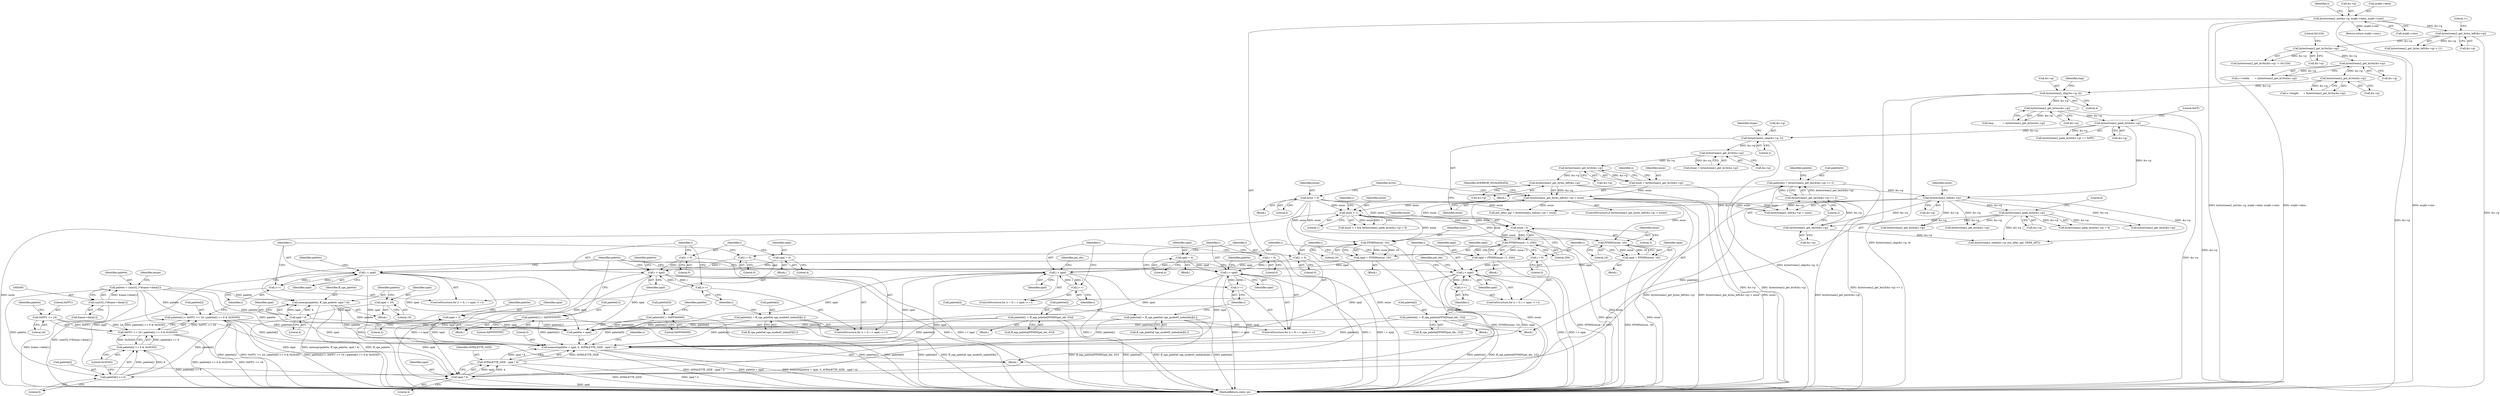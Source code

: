 digraph "0_FFmpeg_8c2ea3030af7b40a3c4275696fb5c76cdb80950a@API" {
"1000636" [label="(Call,memset(palette + npal, 0, AVPALETTE_SIZE - npal * 4))"];
"1000436" [label="(Call,palette[i] = ff_cga_palette[ cga_mode45_index[idx][i] ])"];
"1000561" [label="(Call,palette[i] |= 0xFFU << 24 | palette[i] >> 6 & 0x30303)"];
"1000570" [label="(Call,palette[i] >> 6)"];
"1000550" [label="(Call,palette[i] = bytestream2_get_be24(&s->g) << 2)"];
"1000554" [label="(Call,bytestream2_get_be24(&s->g) << 2)"];
"1000555" [label="(Call,bytestream2_get_be24(&s->g))"];
"1000409" [label="(Call,bytestream2_peek_byte(&s->g))"];
"1000384" [label="(Call,bytestream2_tell(&s->g))"];
"1000274" [label="(Call,bytestream2_get_bytes_left(&s->g))"];
"1000267" [label="(Call,bytestream2_get_le16(&s->g))"];
"1000260" [label="(Call,bytestream2_get_le16(&s->g))"];
"1000252" [label="(Call,bytestream2_skip(&s->g, 2))"];
"1000234" [label="(Call,bytestream2_peek_byte(&s->g))"];
"1000187" [label="(Call,bytestream2_get_byteu(&s->g))"];
"1000179" [label="(Call,bytestream2_skip(&s->g, 4))"];
"1000174" [label="(Call,bytestream2_get_le16u(&s->g))"];
"1000165" [label="(Call,bytestream2_get_le16u(&s->g))"];
"1000153" [label="(Call,bytestream2_get_le16u(&s->g))"];
"1000143" [label="(Call,bytestream2_get_bytes_left(&s->g))"];
"1000130" [label="(Call,bytestream2_init(&s->g, avpkt->data, avpkt->size))"];
"1000390" [label="(Call,palette = (uint32_t*)frame->data[1])"];
"1000392" [label="(Call,(uint32_t*)frame->data[1])"];
"1000565" [label="(Call,0xFFU << 24 | palette[i] >> 6 & 0x30303)"];
"1000566" [label="(Call,0xFFU << 24)"];
"1000569" [label="(Call,palette[i] >> 6 & 0x30303)"];
"1000630" [label="(Call,memcpy(palette, ff_cga_palette, npal * 4))"];
"1000633" [label="(Call,npal * 4)"];
"1000627" [label="(Call,npal = 16)"];
"1000591" [label="(Call,palette[1] = 0xFFFFFFFF)"];
"1000514" [label="(Call,palette[i]  = ff_ega_palette[FFMIN(pal_idx, 63)])"];
"1000586" [label="(Call,palette[0] = 0xFF000000)"];
"1000614" [label="(Call,palette[i] = ff_cga_palette[ cga_mode45_index[0][i] ])"];
"1000476" [label="(Call,palette[i]  = ff_cga_palette[FFMIN(pal_idx, 15)])"];
"1000544" [label="(Call,i < npal)"];
"1000547" [label="(Call,i++)"];
"1000541" [label="(Call,i = 0)"];
"1000533" [label="(Call,npal = FFMIN(esize / 3, 256))"];
"1000535" [label="(Call,FFMIN(esize / 3, 256))"];
"1000536" [label="(Call,esize / 3)"];
"1000405" [label="(Call,esize > 1)"];
"1000288" [label="(Call,esize = 0)"];
"1000273" [label="(Call,bytestream2_get_bytes_left(&s->g) < esize)"];
"1000265" [label="(Call,esize = bytestream2_get_le16(&s->g))"];
"1000583" [label="(Call,npal = 2)"];
"1000609" [label="(Call,i < npal)"];
"1000606" [label="(Call,i = 0)"];
"1000612" [label="(Call,i++)"];
"1000602" [label="(Call,npal = 4)"];
"1000500" [label="(Call,i < npal)"];
"1000497" [label="(Call,i = 0)"];
"1000503" [label="(Call,i++)"];
"1000491" [label="(Call,npal = FFMIN(esize, 16))"];
"1000493" [label="(Call,FFMIN(esize, 16))"];
"1000431" [label="(Call,i < npal)"];
"1000434" [label="(Call,i++)"];
"1000428" [label="(Call,i = 0)"];
"1000424" [label="(Call,npal = 4)"];
"1000462" [label="(Call,i < npal)"];
"1000459" [label="(Call,i = 0)"];
"1000465" [label="(Call,i++)"];
"1000453" [label="(Call,npal = FFMIN(esize, 16))"];
"1000455" [label="(Call,FFMIN(esize, 16))"];
"1000641" [label="(Call,AVPALETTE_SIZE - npal * 4)"];
"1000643" [label="(Call,npal * 4)"];
"1000438" [label="(Identifier,palette)"];
"1000146" [label="(Identifier,s)"];
"1000460" [label="(Identifier,i)"];
"1000567" [label="(Literal,0xFFU)"];
"1000539" [label="(Literal,256)"];
"1000927" [label="(Return,return avpkt->size;)"];
"1000614" [label="(Call,palette[i] = ff_cga_palette[ cga_mode45_index[0][i] ])"];
"1000436" [label="(Call,palette[i] = ff_cga_palette[ cga_mode45_index[idx][i] ])"];
"1000186" [label="(Identifier,tmp)"];
"1000604" [label="(Literal,4)"];
"1000265" [label="(Call,esize = bytestream2_get_le16(&s->g))"];
"1000392" [label="(Call,(uint32_t*)frame->data[1])"];
"1000419" [label="(Call,bytestream2_get_byte(&s->g))"];
"1000170" [label="(Call,s->height      = bytestream2_get_le16u(&s->g))"];
"1000640" [label="(Literal,0)"];
"1000569" [label="(Call,palette[i] >> 6 & 0x30303)"];
"1000234" [label="(Call,bytestream2_peek_byte(&s->g))"];
"1000258" [label="(Call,etype = bytestream2_get_le16(&s->g))"];
"1000498" [label="(Identifier,i)"];
"1000166" [label="(Call,&s->g)"];
"1000595" [label="(Literal,0xFFFFFFFF)"];
"1000428" [label="(Call,i = 0)"];
"1000456" [label="(Identifier,esize)"];
"1000410" [label="(Call,&s->g)"];
"1000281" [label="(Identifier,AVERROR_INVALIDDATA)"];
"1000465" [label="(Call,i++)"];
"1000188" [label="(Call,&s->g)"];
"1000158" [label="(Literal,0x1234)"];
"1000500" [label="(Call,i < npal)"];
"1000574" [label="(Literal,6)"];
"1000458" [label="(ControlStructure,for (i = 0; i < npal; i++))"];
"1000435" [label="(Identifier,i)"];
"1000453" [label="(Call,npal = FFMIN(esize, 16))"];
"1000628" [label="(Identifier,npal)"];
"1000251" [label="(Block,)"];
"1000179" [label="(Call,bytestream2_skip(&s->g, 4))"];
"1000638" [label="(Identifier,palette)"];
"1000279" [label="(Identifier,esize)"];
"1000260" [label="(Call,bytestream2_get_le16(&s->g))"];
"1000431" [label="(Call,i < npal)"];
"1000571" [label="(Call,palette[i])"];
"1000154" [label="(Call,&s->g)"];
"1000546" [label="(Identifier,npal)"];
"1000407" [label="(Literal,1)"];
"1000644" [label="(Identifier,npal)"];
"1000499" [label="(Literal,0)"];
"1000493" [label="(Call,FFMIN(esize, 16))"];
"1000602" [label="(Call,npal = 4)"];
"1000505" [label="(Block,)"];
"1000551" [label="(Call,palette[i])"];
"1000404" [label="(Call,esize > 1 && bytestream2_peek_byte(&s->g) < 6)"];
"1000609" [label="(Call,i < npal)"];
"1000560" [label="(Literal,2)"];
"1000130" [label="(Call,bytestream2_init(&s->g, avpkt->data, avpkt->size))"];
"1000554" [label="(Call,bytestream2_get_be24(&s->g) << 2)"];
"1000540" [label="(ControlStructure,for (i = 0; i < npal; i++))"];
"1000283" [label="(Block,)"];
"1000582" [label="(Block,)"];
"1000508" [label="(Identifier,pal_idx)"];
"1000503" [label="(Call,i++)"];
"1000565" [label="(Call,0xFFU << 24 | palette[i] >> 6 & 0x30303)"];
"1000277" [label="(Identifier,s)"];
"1000491" [label="(Call,npal = FFMIN(esize, 16))"];
"1000455" [label="(Call,FFMIN(esize, 16))"];
"1000470" [label="(Identifier,pal_idx)"];
"1000563" [label="(Identifier,palette)"];
"1000504" [label="(Identifier,i)"];
"1000612" [label="(Call,i++)"];
"1000462" [label="(Call,i < npal)"];
"1000633" [label="(Call,npal * 4)"];
"1000383" [label="(Call,bytestream2_tell(&s->g) + esize)"];
"1000175" [label="(Call,&s->g)"];
"1000592" [label="(Call,palette[1])"];
"1000646" [label="(Call,bytestream2_seek(&s->g, pos_after_pal, SEEK_SET))"];
"1000273" [label="(Call,bytestream2_get_bytes_left(&s->g) < esize)"];
"1000476" [label="(Call,palette[i]  = ff_cga_palette[FFMIN(pal_idx, 15)])"];
"1000261" [label="(Call,&s->g)"];
"1000412" [label="(Identifier,s)"];
"1000457" [label="(Literal,16)"];
"1000415" [label="(Block,)"];
"1000253" [label="(Call,&s->g)"];
"1000480" [label="(Call,ff_cga_palette[FFMIN(pal_idx, 15)])"];
"1000536" [label="(Call,esize / 3)"];
"1000537" [label="(Identifier,esize)"];
"1000138" [label="(Call,avpkt->size)"];
"1000502" [label="(Identifier,npal)"];
"1000252" [label="(Call,bytestream2_skip(&s->g, 2))"];
"1000535" [label="(Call,FFMIN(esize / 3, 256))"];
"1000626" [label="(Block,)"];
"1000629" [label="(Literal,16)"];
"1000477" [label="(Call,palette[i])"];
"1000394" [label="(Call,frame->data[1])"];
"1000533" [label="(Call,npal = FFMIN(esize / 3, 256))"];
"1000402" [label="(Identifier,etype)"];
"1000153" [label="(Call,bytestream2_get_le16u(&s->g))"];
"1000518" [label="(Call,ff_ega_palette[FFMIN(pal_idx, 63)])"];
"1000632" [label="(Identifier,ff_cga_palette)"];
"1000568" [label="(Literal,24)"];
"1000461" [label="(Literal,0)"];
"1000584" [label="(Identifier,npal)"];
"1000532" [label="(Block,)"];
"1000429" [label="(Identifier,i)"];
"1000591" [label="(Call,palette[1] = 0xFFFFFFFF)"];
"1000634" [label="(Identifier,npal)"];
"1000427" [label="(ControlStructure,for (i = 0; i < npal; i++))"];
"1000290" [label="(Literal,0)"];
"1000187" [label="(Call,bytestream2_get_byteu(&s->g))"];
"1000590" [label="(Literal,0xFF000000)"];
"1000105" [label="(Block,)"];
"1000490" [label="(Block,)"];
"1000131" [label="(Call,&s->g)"];
"1000562" [label="(Call,palette[i])"];
"1000414" [label="(Literal,6)"];
"1000575" [label="(Literal,0x30303)"];
"1000514" [label="(Call,palette[i]  = ff_ega_palette[FFMIN(pal_idx, 63)])"];
"1000566" [label="(Call,0xFFU << 24)"];
"1000548" [label="(Identifier,i)"];
"1000185" [label="(Call,tmp            = bytestream2_get_byteu(&s->g))"];
"1000165" [label="(Call,bytestream2_get_le16u(&s->g))"];
"1000561" [label="(Call,palette[i] |= 0xFFU << 24 | palette[i] >> 6 & 0x30303)"];
"1000555" [label="(Call,bytestream2_get_be24(&s->g))"];
"1000588" [label="(Identifier,palette)"];
"1000235" [label="(Call,&s->g)"];
"1000161" [label="(Call,s->width       = bytestream2_get_le16u(&s->g))"];
"1000615" [label="(Call,palette[i])"];
"1000608" [label="(Literal,0)"];
"1000542" [label="(Identifier,i)"];
"1000543" [label="(Literal,0)"];
"1000570" [label="(Call,palette[i] >> 6)"];
"1000257" [label="(Literal,2)"];
"1000492" [label="(Identifier,npal)"];
"1000641" [label="(Call,AVPALETTE_SIZE - npal * 4)"];
"1000549" [label="(Block,)"];
"1000408" [label="(Call,bytestream2_peek_byte(&s->g) < 6)"];
"1000603" [label="(Identifier,npal)"];
"1000601" [label="(Block,)"];
"1000572" [label="(Identifier,palette)"];
"1000144" [label="(Call,&s->g)"];
"1000425" [label="(Identifier,npal)"];
"1000143" [label="(Call,bytestream2_get_bytes_left(&s->g))"];
"1000381" [label="(Call,pos_after_pal = bytestream2_tell(&s->g) + esize)"];
"1000497" [label="(Call,i = 0)"];
"1000637" [label="(Call,palette + npal)"];
"1000293" [label="(Identifier,avctx)"];
"1000509" [label="(Call,bytestream2_get_byte(&s->g))"];
"1000184" [label="(Literal,4)"];
"1000631" [label="(Identifier,palette)"];
"1000406" [label="(Identifier,esize)"];
"1000618" [label="(Call,ff_cga_palette[ cga_mode45_index[0][i] ])"];
"1000174" [label="(Call,bytestream2_get_le16u(&s->g))"];
"1000606" [label="(Call,i = 0)"];
"1000459" [label="(Call,i = 0)"];
"1000642" [label="(Identifier,AVPALETTE_SIZE)"];
"1000463" [label="(Identifier,i)"];
"1000552" [label="(Identifier,palette)"];
"1000452" [label="(Block,)"];
"1000544" [label="(Call,i < npal)"];
"1000432" [label="(Identifier,i)"];
"1000437" [label="(Call,palette[i])"];
"1000267" [label="(Call,bytestream2_get_le16(&s->g))"];
"1000616" [label="(Identifier,palette)"];
"1000466" [label="(Identifier,i)"];
"1000274" [label="(Call,bytestream2_get_bytes_left(&s->g))"];
"1000585" [label="(Literal,2)"];
"1000538" [label="(Literal,3)"];
"1000496" [label="(ControlStructure,for (i = 0; i < npal; i++))"];
"1000605" [label="(ControlStructure,for (i = 0; i < npal; i++))"];
"1000630" [label="(Call,memcpy(palette, ff_cga_palette, npal * 4))"];
"1000239" [label="(Literal,0xFF)"];
"1000272" [label="(ControlStructure,if (bytestream2_get_bytes_left(&s->g) < esize))"];
"1000636" [label="(Call,memset(palette + npal, 0, AVPALETTE_SIZE - npal * 4))"];
"1000266" [label="(Identifier,esize)"];
"1000534" [label="(Identifier,npal)"];
"1000389" [label="(Identifier,esize)"];
"1000268" [label="(Call,&s->g)"];
"1000495" [label="(Literal,16)"];
"1000547" [label="(Call,i++)"];
"1000142" [label="(Call,bytestream2_get_bytes_left(&s->g) < 11)"];
"1000586" [label="(Call,palette[0] = 0xFF000000)"];
"1000233" [label="(Call,bytestream2_peek_byte(&s->g) == 0xFF)"];
"1000515" [label="(Call,palette[i])"];
"1000610" [label="(Identifier,i)"];
"1000550" [label="(Call,palette[i] = bytestream2_get_be24(&s->g) << 2)"];
"1000467" [label="(Block,)"];
"1000434" [label="(Call,i++)"];
"1000643" [label="(Call,npal * 4)"];
"1000385" [label="(Call,&s->g)"];
"1000649" [label="(Identifier,s)"];
"1000275" [label="(Call,&s->g)"];
"1000152" [label="(Call,bytestream2_get_le16u(&s->g) != 0x1234)"];
"1000288" [label="(Call,esize = 0)"];
"1000391" [label="(Identifier,palette)"];
"1000180" [label="(Call,&s->g)"];
"1000627" [label="(Call,npal = 16)"];
"1000611" [label="(Identifier,npal)"];
"1000494" [label="(Identifier,esize)"];
"1000587" [label="(Call,palette[0])"];
"1000424" [label="(Call,npal = 4)"];
"1000148" [label="(Literal,11)"];
"1000135" [label="(Call,avpkt->data)"];
"1000384" [label="(Call,bytestream2_tell(&s->g))"];
"1000405" [label="(Call,esize > 1)"];
"1000289" [label="(Identifier,esize)"];
"1000645" [label="(Literal,4)"];
"1000433" [label="(Identifier,npal)"];
"1000259" [label="(Identifier,etype)"];
"1000390" [label="(Call,palette = (uint32_t*)frame->data[1])"];
"1000454" [label="(Identifier,npal)"];
"1000635" [label="(Literal,4)"];
"1000613" [label="(Identifier,i)"];
"1000501" [label="(Identifier,i)"];
"1000426" [label="(Literal,4)"];
"1000464" [label="(Identifier,npal)"];
"1000430" [label="(Literal,0)"];
"1000931" [label="(MethodReturn,static int)"];
"1000471" [label="(Call,bytestream2_get_byte(&s->g))"];
"1000607" [label="(Identifier,i)"];
"1000545" [label="(Identifier,i)"];
"1000583" [label="(Call,npal = 2)"];
"1000593" [label="(Identifier,palette)"];
"1000541" [label="(Call,i = 0)"];
"1000409" [label="(Call,bytestream2_peek_byte(&s->g))"];
"1000556" [label="(Call,&s->g)"];
"1000440" [label="(Call,ff_cga_palette[ cga_mode45_index[idx][i] ])"];
"1000636" -> "1000105"  [label="AST: "];
"1000636" -> "1000641"  [label="CFG: "];
"1000637" -> "1000636"  [label="AST: "];
"1000640" -> "1000636"  [label="AST: "];
"1000641" -> "1000636"  [label="AST: "];
"1000649" -> "1000636"  [label="CFG: "];
"1000636" -> "1000931"  [label="DDG: AVPALETTE_SIZE - npal * 4"];
"1000636" -> "1000931"  [label="DDG: palette + npal"];
"1000636" -> "1000931"  [label="DDG: memset(palette + npal, 0, AVPALETTE_SIZE - npal * 4)"];
"1000436" -> "1000636"  [label="DDG: palette[i]"];
"1000561" -> "1000636"  [label="DDG: palette[i]"];
"1000630" -> "1000636"  [label="DDG: palette"];
"1000591" -> "1000636"  [label="DDG: palette[1]"];
"1000514" -> "1000636"  [label="DDG: palette[i]"];
"1000586" -> "1000636"  [label="DDG: palette[0]"];
"1000390" -> "1000636"  [label="DDG: palette"];
"1000614" -> "1000636"  [label="DDG: palette[i]"];
"1000476" -> "1000636"  [label="DDG: palette[i]"];
"1000544" -> "1000636"  [label="DDG: npal"];
"1000583" -> "1000636"  [label="DDG: npal"];
"1000609" -> "1000636"  [label="DDG: npal"];
"1000500" -> "1000636"  [label="DDG: npal"];
"1000633" -> "1000636"  [label="DDG: npal"];
"1000431" -> "1000636"  [label="DDG: npal"];
"1000462" -> "1000636"  [label="DDG: npal"];
"1000641" -> "1000636"  [label="DDG: AVPALETTE_SIZE"];
"1000641" -> "1000636"  [label="DDG: npal * 4"];
"1000436" -> "1000427"  [label="AST: "];
"1000436" -> "1000440"  [label="CFG: "];
"1000437" -> "1000436"  [label="AST: "];
"1000440" -> "1000436"  [label="AST: "];
"1000435" -> "1000436"  [label="CFG: "];
"1000436" -> "1000931"  [label="DDG: palette[i]"];
"1000436" -> "1000931"  [label="DDG: ff_cga_palette[ cga_mode45_index[idx][i] ]"];
"1000436" -> "1000637"  [label="DDG: palette[i]"];
"1000561" -> "1000549"  [label="AST: "];
"1000561" -> "1000565"  [label="CFG: "];
"1000562" -> "1000561"  [label="AST: "];
"1000565" -> "1000561"  [label="AST: "];
"1000548" -> "1000561"  [label="CFG: "];
"1000561" -> "1000931"  [label="DDG: palette[i]"];
"1000561" -> "1000931"  [label="DDG: 0xFFU << 24 | palette[i] >> 6 & 0x30303"];
"1000561" -> "1000931"  [label="DDG: palette[i] |= 0xFFU << 24 | palette[i] >> 6 & 0x30303"];
"1000570" -> "1000561"  [label="DDG: palette[i]"];
"1000390" -> "1000561"  [label="DDG: palette"];
"1000565" -> "1000561"  [label="DDG: 0xFFU << 24"];
"1000565" -> "1000561"  [label="DDG: palette[i] >> 6 & 0x30303"];
"1000561" -> "1000637"  [label="DDG: palette[i]"];
"1000570" -> "1000569"  [label="AST: "];
"1000570" -> "1000574"  [label="CFG: "];
"1000571" -> "1000570"  [label="AST: "];
"1000574" -> "1000570"  [label="AST: "];
"1000575" -> "1000570"  [label="CFG: "];
"1000570" -> "1000569"  [label="DDG: palette[i]"];
"1000570" -> "1000569"  [label="DDG: 6"];
"1000550" -> "1000570"  [label="DDG: palette[i]"];
"1000390" -> "1000570"  [label="DDG: palette"];
"1000550" -> "1000549"  [label="AST: "];
"1000550" -> "1000554"  [label="CFG: "];
"1000551" -> "1000550"  [label="AST: "];
"1000554" -> "1000550"  [label="AST: "];
"1000563" -> "1000550"  [label="CFG: "];
"1000550" -> "1000931"  [label="DDG: bytestream2_get_be24(&s->g) << 2"];
"1000554" -> "1000550"  [label="DDG: bytestream2_get_be24(&s->g)"];
"1000554" -> "1000550"  [label="DDG: 2"];
"1000554" -> "1000560"  [label="CFG: "];
"1000555" -> "1000554"  [label="AST: "];
"1000560" -> "1000554"  [label="AST: "];
"1000554" -> "1000931"  [label="DDG: bytestream2_get_be24(&s->g)"];
"1000555" -> "1000554"  [label="DDG: &s->g"];
"1000555" -> "1000556"  [label="CFG: "];
"1000556" -> "1000555"  [label="AST: "];
"1000560" -> "1000555"  [label="CFG: "];
"1000409" -> "1000555"  [label="DDG: &s->g"];
"1000384" -> "1000555"  [label="DDG: &s->g"];
"1000555" -> "1000646"  [label="DDG: &s->g"];
"1000409" -> "1000408"  [label="AST: "];
"1000409" -> "1000410"  [label="CFG: "];
"1000410" -> "1000409"  [label="AST: "];
"1000414" -> "1000409"  [label="CFG: "];
"1000409" -> "1000408"  [label="DDG: &s->g"];
"1000384" -> "1000409"  [label="DDG: &s->g"];
"1000409" -> "1000419"  [label="DDG: &s->g"];
"1000409" -> "1000471"  [label="DDG: &s->g"];
"1000409" -> "1000509"  [label="DDG: &s->g"];
"1000409" -> "1000646"  [label="DDG: &s->g"];
"1000384" -> "1000383"  [label="AST: "];
"1000384" -> "1000385"  [label="CFG: "];
"1000385" -> "1000384"  [label="AST: "];
"1000389" -> "1000384"  [label="CFG: "];
"1000384" -> "1000381"  [label="DDG: &s->g"];
"1000384" -> "1000383"  [label="DDG: &s->g"];
"1000274" -> "1000384"  [label="DDG: &s->g"];
"1000234" -> "1000384"  [label="DDG: &s->g"];
"1000384" -> "1000419"  [label="DDG: &s->g"];
"1000384" -> "1000471"  [label="DDG: &s->g"];
"1000384" -> "1000509"  [label="DDG: &s->g"];
"1000384" -> "1000646"  [label="DDG: &s->g"];
"1000274" -> "1000273"  [label="AST: "];
"1000274" -> "1000275"  [label="CFG: "];
"1000275" -> "1000274"  [label="AST: "];
"1000279" -> "1000274"  [label="CFG: "];
"1000274" -> "1000931"  [label="DDG: &s->g"];
"1000274" -> "1000273"  [label="DDG: &s->g"];
"1000267" -> "1000274"  [label="DDG: &s->g"];
"1000267" -> "1000265"  [label="AST: "];
"1000267" -> "1000268"  [label="CFG: "];
"1000268" -> "1000267"  [label="AST: "];
"1000265" -> "1000267"  [label="CFG: "];
"1000267" -> "1000265"  [label="DDG: &s->g"];
"1000260" -> "1000267"  [label="DDG: &s->g"];
"1000260" -> "1000258"  [label="AST: "];
"1000260" -> "1000261"  [label="CFG: "];
"1000261" -> "1000260"  [label="AST: "];
"1000258" -> "1000260"  [label="CFG: "];
"1000260" -> "1000258"  [label="DDG: &s->g"];
"1000252" -> "1000260"  [label="DDG: &s->g"];
"1000252" -> "1000251"  [label="AST: "];
"1000252" -> "1000257"  [label="CFG: "];
"1000253" -> "1000252"  [label="AST: "];
"1000257" -> "1000252"  [label="AST: "];
"1000259" -> "1000252"  [label="CFG: "];
"1000252" -> "1000931"  [label="DDG: bytestream2_skip(&s->g, 2)"];
"1000234" -> "1000252"  [label="DDG: &s->g"];
"1000234" -> "1000233"  [label="AST: "];
"1000234" -> "1000235"  [label="CFG: "];
"1000235" -> "1000234"  [label="AST: "];
"1000239" -> "1000234"  [label="CFG: "];
"1000234" -> "1000931"  [label="DDG: &s->g"];
"1000234" -> "1000233"  [label="DDG: &s->g"];
"1000187" -> "1000234"  [label="DDG: &s->g"];
"1000187" -> "1000185"  [label="AST: "];
"1000187" -> "1000188"  [label="CFG: "];
"1000188" -> "1000187"  [label="AST: "];
"1000185" -> "1000187"  [label="CFG: "];
"1000187" -> "1000931"  [label="DDG: &s->g"];
"1000187" -> "1000185"  [label="DDG: &s->g"];
"1000179" -> "1000187"  [label="DDG: &s->g"];
"1000179" -> "1000105"  [label="AST: "];
"1000179" -> "1000184"  [label="CFG: "];
"1000180" -> "1000179"  [label="AST: "];
"1000184" -> "1000179"  [label="AST: "];
"1000186" -> "1000179"  [label="CFG: "];
"1000179" -> "1000931"  [label="DDG: bytestream2_skip(&s->g, 4)"];
"1000174" -> "1000179"  [label="DDG: &s->g"];
"1000174" -> "1000170"  [label="AST: "];
"1000174" -> "1000175"  [label="CFG: "];
"1000175" -> "1000174"  [label="AST: "];
"1000170" -> "1000174"  [label="CFG: "];
"1000174" -> "1000170"  [label="DDG: &s->g"];
"1000165" -> "1000174"  [label="DDG: &s->g"];
"1000165" -> "1000161"  [label="AST: "];
"1000165" -> "1000166"  [label="CFG: "];
"1000166" -> "1000165"  [label="AST: "];
"1000161" -> "1000165"  [label="CFG: "];
"1000165" -> "1000161"  [label="DDG: &s->g"];
"1000153" -> "1000165"  [label="DDG: &s->g"];
"1000153" -> "1000152"  [label="AST: "];
"1000153" -> "1000154"  [label="CFG: "];
"1000154" -> "1000153"  [label="AST: "];
"1000158" -> "1000153"  [label="CFG: "];
"1000153" -> "1000931"  [label="DDG: &s->g"];
"1000153" -> "1000152"  [label="DDG: &s->g"];
"1000143" -> "1000153"  [label="DDG: &s->g"];
"1000143" -> "1000142"  [label="AST: "];
"1000143" -> "1000144"  [label="CFG: "];
"1000144" -> "1000143"  [label="AST: "];
"1000148" -> "1000143"  [label="CFG: "];
"1000143" -> "1000931"  [label="DDG: &s->g"];
"1000143" -> "1000142"  [label="DDG: &s->g"];
"1000130" -> "1000143"  [label="DDG: &s->g"];
"1000130" -> "1000105"  [label="AST: "];
"1000130" -> "1000138"  [label="CFG: "];
"1000131" -> "1000130"  [label="AST: "];
"1000135" -> "1000130"  [label="AST: "];
"1000138" -> "1000130"  [label="AST: "];
"1000146" -> "1000130"  [label="CFG: "];
"1000130" -> "1000931"  [label="DDG: bytestream2_init(&s->g, avpkt->data, avpkt->size)"];
"1000130" -> "1000931"  [label="DDG: avpkt->data"];
"1000130" -> "1000931"  [label="DDG: avpkt->size"];
"1000130" -> "1000927"  [label="DDG: avpkt->size"];
"1000390" -> "1000105"  [label="AST: "];
"1000390" -> "1000392"  [label="CFG: "];
"1000391" -> "1000390"  [label="AST: "];
"1000392" -> "1000390"  [label="AST: "];
"1000402" -> "1000390"  [label="CFG: "];
"1000390" -> "1000931"  [label="DDG: (uint32_t*)frame->data[1]"];
"1000392" -> "1000390"  [label="DDG: frame->data[1]"];
"1000390" -> "1000630"  [label="DDG: palette"];
"1000390" -> "1000637"  [label="DDG: palette"];
"1000392" -> "1000394"  [label="CFG: "];
"1000393" -> "1000392"  [label="AST: "];
"1000394" -> "1000392"  [label="AST: "];
"1000392" -> "1000931"  [label="DDG: frame->data[1]"];
"1000565" -> "1000569"  [label="CFG: "];
"1000566" -> "1000565"  [label="AST: "];
"1000569" -> "1000565"  [label="AST: "];
"1000565" -> "1000931"  [label="DDG: palette[i] >> 6 & 0x30303"];
"1000565" -> "1000931"  [label="DDG: 0xFFU << 24"];
"1000566" -> "1000565"  [label="DDG: 0xFFU"];
"1000566" -> "1000565"  [label="DDG: 24"];
"1000569" -> "1000565"  [label="DDG: palette[i] >> 6"];
"1000569" -> "1000565"  [label="DDG: 0x30303"];
"1000566" -> "1000568"  [label="CFG: "];
"1000567" -> "1000566"  [label="AST: "];
"1000568" -> "1000566"  [label="AST: "];
"1000572" -> "1000566"  [label="CFG: "];
"1000569" -> "1000575"  [label="CFG: "];
"1000575" -> "1000569"  [label="AST: "];
"1000569" -> "1000931"  [label="DDG: palette[i] >> 6"];
"1000630" -> "1000626"  [label="AST: "];
"1000630" -> "1000633"  [label="CFG: "];
"1000631" -> "1000630"  [label="AST: "];
"1000632" -> "1000630"  [label="AST: "];
"1000633" -> "1000630"  [label="AST: "];
"1000638" -> "1000630"  [label="CFG: "];
"1000630" -> "1000931"  [label="DDG: memcpy(palette, ff_cga_palette, npal * 4)"];
"1000630" -> "1000931"  [label="DDG: ff_cga_palette"];
"1000633" -> "1000630"  [label="DDG: npal"];
"1000633" -> "1000630"  [label="DDG: 4"];
"1000630" -> "1000637"  [label="DDG: palette"];
"1000633" -> "1000635"  [label="CFG: "];
"1000634" -> "1000633"  [label="AST: "];
"1000635" -> "1000633"  [label="AST: "];
"1000627" -> "1000633"  [label="DDG: npal"];
"1000633" -> "1000637"  [label="DDG: npal"];
"1000633" -> "1000643"  [label="DDG: npal"];
"1000627" -> "1000626"  [label="AST: "];
"1000627" -> "1000629"  [label="CFG: "];
"1000628" -> "1000627"  [label="AST: "];
"1000629" -> "1000627"  [label="AST: "];
"1000631" -> "1000627"  [label="CFG: "];
"1000591" -> "1000582"  [label="AST: "];
"1000591" -> "1000595"  [label="CFG: "];
"1000592" -> "1000591"  [label="AST: "];
"1000595" -> "1000591"  [label="AST: "];
"1000638" -> "1000591"  [label="CFG: "];
"1000591" -> "1000931"  [label="DDG: palette[1]"];
"1000591" -> "1000637"  [label="DDG: palette[1]"];
"1000514" -> "1000505"  [label="AST: "];
"1000514" -> "1000518"  [label="CFG: "];
"1000515" -> "1000514"  [label="AST: "];
"1000518" -> "1000514"  [label="AST: "];
"1000504" -> "1000514"  [label="CFG: "];
"1000514" -> "1000931"  [label="DDG: palette[i]"];
"1000514" -> "1000931"  [label="DDG: ff_ega_palette[FFMIN(pal_idx, 63)]"];
"1000514" -> "1000637"  [label="DDG: palette[i]"];
"1000586" -> "1000582"  [label="AST: "];
"1000586" -> "1000590"  [label="CFG: "];
"1000587" -> "1000586"  [label="AST: "];
"1000590" -> "1000586"  [label="AST: "];
"1000593" -> "1000586"  [label="CFG: "];
"1000586" -> "1000931"  [label="DDG: palette[0]"];
"1000586" -> "1000637"  [label="DDG: palette[0]"];
"1000614" -> "1000605"  [label="AST: "];
"1000614" -> "1000618"  [label="CFG: "];
"1000615" -> "1000614"  [label="AST: "];
"1000618" -> "1000614"  [label="AST: "];
"1000613" -> "1000614"  [label="CFG: "];
"1000614" -> "1000931"  [label="DDG: ff_cga_palette[ cga_mode45_index[0][i] ]"];
"1000614" -> "1000931"  [label="DDG: palette[i]"];
"1000614" -> "1000637"  [label="DDG: palette[i]"];
"1000476" -> "1000467"  [label="AST: "];
"1000476" -> "1000480"  [label="CFG: "];
"1000477" -> "1000476"  [label="AST: "];
"1000480" -> "1000476"  [label="AST: "];
"1000466" -> "1000476"  [label="CFG: "];
"1000476" -> "1000931"  [label="DDG: palette[i]"];
"1000476" -> "1000931"  [label="DDG: ff_cga_palette[FFMIN(pal_idx, 15)]"];
"1000476" -> "1000637"  [label="DDG: palette[i]"];
"1000544" -> "1000540"  [label="AST: "];
"1000544" -> "1000546"  [label="CFG: "];
"1000545" -> "1000544"  [label="AST: "];
"1000546" -> "1000544"  [label="AST: "];
"1000552" -> "1000544"  [label="CFG: "];
"1000638" -> "1000544"  [label="CFG: "];
"1000544" -> "1000931"  [label="DDG: i"];
"1000544" -> "1000931"  [label="DDG: i < npal"];
"1000547" -> "1000544"  [label="DDG: i"];
"1000541" -> "1000544"  [label="DDG: i"];
"1000533" -> "1000544"  [label="DDG: npal"];
"1000544" -> "1000547"  [label="DDG: i"];
"1000544" -> "1000637"  [label="DDG: npal"];
"1000544" -> "1000643"  [label="DDG: npal"];
"1000547" -> "1000540"  [label="AST: "];
"1000547" -> "1000548"  [label="CFG: "];
"1000548" -> "1000547"  [label="AST: "];
"1000545" -> "1000547"  [label="CFG: "];
"1000541" -> "1000540"  [label="AST: "];
"1000541" -> "1000543"  [label="CFG: "];
"1000542" -> "1000541"  [label="AST: "];
"1000543" -> "1000541"  [label="AST: "];
"1000545" -> "1000541"  [label="CFG: "];
"1000533" -> "1000532"  [label="AST: "];
"1000533" -> "1000535"  [label="CFG: "];
"1000534" -> "1000533"  [label="AST: "];
"1000535" -> "1000533"  [label="AST: "];
"1000542" -> "1000533"  [label="CFG: "];
"1000533" -> "1000931"  [label="DDG: FFMIN(esize / 3, 256)"];
"1000535" -> "1000533"  [label="DDG: esize / 3"];
"1000535" -> "1000533"  [label="DDG: 256"];
"1000535" -> "1000539"  [label="CFG: "];
"1000536" -> "1000535"  [label="AST: "];
"1000539" -> "1000535"  [label="AST: "];
"1000535" -> "1000931"  [label="DDG: esize / 3"];
"1000536" -> "1000535"  [label="DDG: esize"];
"1000536" -> "1000535"  [label="DDG: 3"];
"1000536" -> "1000538"  [label="CFG: "];
"1000537" -> "1000536"  [label="AST: "];
"1000538" -> "1000536"  [label="AST: "];
"1000539" -> "1000536"  [label="CFG: "];
"1000536" -> "1000931"  [label="DDG: esize"];
"1000405" -> "1000536"  [label="DDG: esize"];
"1000288" -> "1000536"  [label="DDG: esize"];
"1000273" -> "1000536"  [label="DDG: esize"];
"1000405" -> "1000404"  [label="AST: "];
"1000405" -> "1000407"  [label="CFG: "];
"1000406" -> "1000405"  [label="AST: "];
"1000407" -> "1000405"  [label="AST: "];
"1000412" -> "1000405"  [label="CFG: "];
"1000404" -> "1000405"  [label="CFG: "];
"1000405" -> "1000931"  [label="DDG: esize"];
"1000405" -> "1000404"  [label="DDG: esize"];
"1000405" -> "1000404"  [label="DDG: 1"];
"1000288" -> "1000405"  [label="DDG: esize"];
"1000273" -> "1000405"  [label="DDG: esize"];
"1000405" -> "1000455"  [label="DDG: esize"];
"1000405" -> "1000493"  [label="DDG: esize"];
"1000288" -> "1000283"  [label="AST: "];
"1000288" -> "1000290"  [label="CFG: "];
"1000289" -> "1000288"  [label="AST: "];
"1000290" -> "1000288"  [label="AST: "];
"1000293" -> "1000288"  [label="CFG: "];
"1000288" -> "1000931"  [label="DDG: esize"];
"1000288" -> "1000381"  [label="DDG: esize"];
"1000288" -> "1000383"  [label="DDG: esize"];
"1000288" -> "1000455"  [label="DDG: esize"];
"1000288" -> "1000493"  [label="DDG: esize"];
"1000273" -> "1000272"  [label="AST: "];
"1000273" -> "1000279"  [label="CFG: "];
"1000279" -> "1000273"  [label="AST: "];
"1000281" -> "1000273"  [label="CFG: "];
"1000293" -> "1000273"  [label="CFG: "];
"1000273" -> "1000931"  [label="DDG: bytestream2_get_bytes_left(&s->g)"];
"1000273" -> "1000931"  [label="DDG: bytestream2_get_bytes_left(&s->g) < esize"];
"1000273" -> "1000931"  [label="DDG: esize"];
"1000265" -> "1000273"  [label="DDG: esize"];
"1000273" -> "1000381"  [label="DDG: esize"];
"1000273" -> "1000383"  [label="DDG: esize"];
"1000273" -> "1000455"  [label="DDG: esize"];
"1000273" -> "1000493"  [label="DDG: esize"];
"1000265" -> "1000251"  [label="AST: "];
"1000266" -> "1000265"  [label="AST: "];
"1000277" -> "1000265"  [label="CFG: "];
"1000265" -> "1000931"  [label="DDG: bytestream2_get_le16(&s->g)"];
"1000583" -> "1000582"  [label="AST: "];
"1000583" -> "1000585"  [label="CFG: "];
"1000584" -> "1000583"  [label="AST: "];
"1000585" -> "1000583"  [label="AST: "];
"1000588" -> "1000583"  [label="CFG: "];
"1000583" -> "1000637"  [label="DDG: npal"];
"1000583" -> "1000643"  [label="DDG: npal"];
"1000609" -> "1000605"  [label="AST: "];
"1000609" -> "1000611"  [label="CFG: "];
"1000610" -> "1000609"  [label="AST: "];
"1000611" -> "1000609"  [label="AST: "];
"1000616" -> "1000609"  [label="CFG: "];
"1000638" -> "1000609"  [label="CFG: "];
"1000609" -> "1000931"  [label="DDG: i"];
"1000609" -> "1000931"  [label="DDG: i < npal"];
"1000606" -> "1000609"  [label="DDG: i"];
"1000612" -> "1000609"  [label="DDG: i"];
"1000602" -> "1000609"  [label="DDG: npal"];
"1000609" -> "1000612"  [label="DDG: i"];
"1000609" -> "1000637"  [label="DDG: npal"];
"1000609" -> "1000643"  [label="DDG: npal"];
"1000606" -> "1000605"  [label="AST: "];
"1000606" -> "1000608"  [label="CFG: "];
"1000607" -> "1000606"  [label="AST: "];
"1000608" -> "1000606"  [label="AST: "];
"1000610" -> "1000606"  [label="CFG: "];
"1000612" -> "1000605"  [label="AST: "];
"1000612" -> "1000613"  [label="CFG: "];
"1000613" -> "1000612"  [label="AST: "];
"1000610" -> "1000612"  [label="CFG: "];
"1000602" -> "1000601"  [label="AST: "];
"1000602" -> "1000604"  [label="CFG: "];
"1000603" -> "1000602"  [label="AST: "];
"1000604" -> "1000602"  [label="AST: "];
"1000607" -> "1000602"  [label="CFG: "];
"1000500" -> "1000496"  [label="AST: "];
"1000500" -> "1000502"  [label="CFG: "];
"1000501" -> "1000500"  [label="AST: "];
"1000502" -> "1000500"  [label="AST: "];
"1000508" -> "1000500"  [label="CFG: "];
"1000638" -> "1000500"  [label="CFG: "];
"1000500" -> "1000931"  [label="DDG: i < npal"];
"1000500" -> "1000931"  [label="DDG: i"];
"1000497" -> "1000500"  [label="DDG: i"];
"1000503" -> "1000500"  [label="DDG: i"];
"1000491" -> "1000500"  [label="DDG: npal"];
"1000500" -> "1000503"  [label="DDG: i"];
"1000500" -> "1000637"  [label="DDG: npal"];
"1000500" -> "1000643"  [label="DDG: npal"];
"1000497" -> "1000496"  [label="AST: "];
"1000497" -> "1000499"  [label="CFG: "];
"1000498" -> "1000497"  [label="AST: "];
"1000499" -> "1000497"  [label="AST: "];
"1000501" -> "1000497"  [label="CFG: "];
"1000503" -> "1000496"  [label="AST: "];
"1000503" -> "1000504"  [label="CFG: "];
"1000504" -> "1000503"  [label="AST: "];
"1000501" -> "1000503"  [label="CFG: "];
"1000491" -> "1000490"  [label="AST: "];
"1000491" -> "1000493"  [label="CFG: "];
"1000492" -> "1000491"  [label="AST: "];
"1000493" -> "1000491"  [label="AST: "];
"1000498" -> "1000491"  [label="CFG: "];
"1000491" -> "1000931"  [label="DDG: FFMIN(esize, 16)"];
"1000493" -> "1000491"  [label="DDG: esize"];
"1000493" -> "1000491"  [label="DDG: 16"];
"1000493" -> "1000495"  [label="CFG: "];
"1000494" -> "1000493"  [label="AST: "];
"1000495" -> "1000493"  [label="AST: "];
"1000493" -> "1000931"  [label="DDG: esize"];
"1000431" -> "1000427"  [label="AST: "];
"1000431" -> "1000433"  [label="CFG: "];
"1000432" -> "1000431"  [label="AST: "];
"1000433" -> "1000431"  [label="AST: "];
"1000438" -> "1000431"  [label="CFG: "];
"1000638" -> "1000431"  [label="CFG: "];
"1000431" -> "1000931"  [label="DDG: i"];
"1000431" -> "1000931"  [label="DDG: i < npal"];
"1000434" -> "1000431"  [label="DDG: i"];
"1000428" -> "1000431"  [label="DDG: i"];
"1000424" -> "1000431"  [label="DDG: npal"];
"1000431" -> "1000434"  [label="DDG: i"];
"1000431" -> "1000637"  [label="DDG: npal"];
"1000431" -> "1000643"  [label="DDG: npal"];
"1000434" -> "1000427"  [label="AST: "];
"1000434" -> "1000435"  [label="CFG: "];
"1000435" -> "1000434"  [label="AST: "];
"1000432" -> "1000434"  [label="CFG: "];
"1000428" -> "1000427"  [label="AST: "];
"1000428" -> "1000430"  [label="CFG: "];
"1000429" -> "1000428"  [label="AST: "];
"1000430" -> "1000428"  [label="AST: "];
"1000432" -> "1000428"  [label="CFG: "];
"1000424" -> "1000415"  [label="AST: "];
"1000424" -> "1000426"  [label="CFG: "];
"1000425" -> "1000424"  [label="AST: "];
"1000426" -> "1000424"  [label="AST: "];
"1000429" -> "1000424"  [label="CFG: "];
"1000462" -> "1000458"  [label="AST: "];
"1000462" -> "1000464"  [label="CFG: "];
"1000463" -> "1000462"  [label="AST: "];
"1000464" -> "1000462"  [label="AST: "];
"1000470" -> "1000462"  [label="CFG: "];
"1000638" -> "1000462"  [label="CFG: "];
"1000462" -> "1000931"  [label="DDG: i"];
"1000462" -> "1000931"  [label="DDG: i < npal"];
"1000459" -> "1000462"  [label="DDG: i"];
"1000465" -> "1000462"  [label="DDG: i"];
"1000453" -> "1000462"  [label="DDG: npal"];
"1000462" -> "1000465"  [label="DDG: i"];
"1000462" -> "1000637"  [label="DDG: npal"];
"1000462" -> "1000643"  [label="DDG: npal"];
"1000459" -> "1000458"  [label="AST: "];
"1000459" -> "1000461"  [label="CFG: "];
"1000460" -> "1000459"  [label="AST: "];
"1000461" -> "1000459"  [label="AST: "];
"1000463" -> "1000459"  [label="CFG: "];
"1000465" -> "1000458"  [label="AST: "];
"1000465" -> "1000466"  [label="CFG: "];
"1000466" -> "1000465"  [label="AST: "];
"1000463" -> "1000465"  [label="CFG: "];
"1000453" -> "1000452"  [label="AST: "];
"1000453" -> "1000455"  [label="CFG: "];
"1000454" -> "1000453"  [label="AST: "];
"1000455" -> "1000453"  [label="AST: "];
"1000460" -> "1000453"  [label="CFG: "];
"1000453" -> "1000931"  [label="DDG: FFMIN(esize, 16)"];
"1000455" -> "1000453"  [label="DDG: esize"];
"1000455" -> "1000453"  [label="DDG: 16"];
"1000455" -> "1000457"  [label="CFG: "];
"1000456" -> "1000455"  [label="AST: "];
"1000457" -> "1000455"  [label="AST: "];
"1000455" -> "1000931"  [label="DDG: esize"];
"1000641" -> "1000643"  [label="CFG: "];
"1000642" -> "1000641"  [label="AST: "];
"1000643" -> "1000641"  [label="AST: "];
"1000641" -> "1000931"  [label="DDG: npal * 4"];
"1000641" -> "1000931"  [label="DDG: AVPALETTE_SIZE"];
"1000643" -> "1000641"  [label="DDG: npal"];
"1000643" -> "1000641"  [label="DDG: 4"];
"1000643" -> "1000645"  [label="CFG: "];
"1000644" -> "1000643"  [label="AST: "];
"1000645" -> "1000643"  [label="AST: "];
"1000643" -> "1000931"  [label="DDG: npal"];
}
